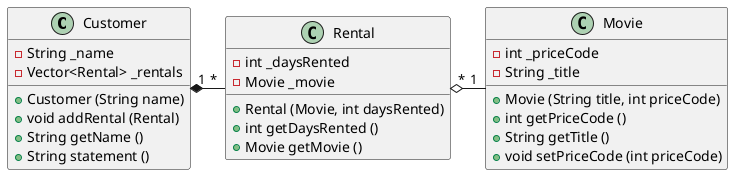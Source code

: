 @startuml
Customer "1" *- "*" Rental
Rental   "*" o- "1" Movie

class Customer {
    - String _name
    - Vector<Rental> _rentals
    + Customer (String name)
    + void addRental (Rental)
    + String getName ()
    + String statement ()
    }

class Rental {
    - int _daysRented
    - Movie _movie
    + Rental (Movie, int daysRented)
    + int getDaysRented ()
    + Movie getMovie ()
    }

class Movie {
    - int _priceCode
    - String _title
    + Movie (String title, int priceCode)
    + int getPriceCode ()
    + String getTitle ()
    + void setPriceCode (int priceCode)
    }

@enduml
